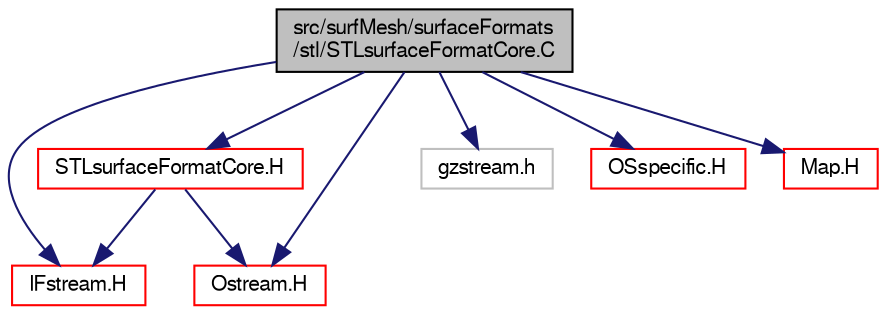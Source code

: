 digraph "src/surfMesh/surfaceFormats/stl/STLsurfaceFormatCore.C"
{
  bgcolor="transparent";
  edge [fontname="FreeSans",fontsize="10",labelfontname="FreeSans",labelfontsize="10"];
  node [fontname="FreeSans",fontsize="10",shape=record];
  Node0 [label="src/surfMesh/surfaceFormats\l/stl/STLsurfaceFormatCore.C",height=0.2,width=0.4,color="black", fillcolor="grey75", style="filled", fontcolor="black"];
  Node0 -> Node1 [color="midnightblue",fontsize="10",style="solid",fontname="FreeSans"];
  Node1 [label="STLsurfaceFormatCore.H",height=0.2,width=0.4,color="red",URL="$a15200.html"];
  Node1 -> Node157 [color="midnightblue",fontsize="10",style="solid",fontname="FreeSans"];
  Node157 [label="IFstream.H",height=0.2,width=0.4,color="red",URL="$a09059.html"];
  Node1 -> Node35 [color="midnightblue",fontsize="10",style="solid",fontname="FreeSans"];
  Node35 [label="Ostream.H",height=0.2,width=0.4,color="red",URL="$a09098.html"];
  Node0 -> Node159 [color="midnightblue",fontsize="10",style="solid",fontname="FreeSans"];
  Node159 [label="gzstream.h",height=0.2,width=0.4,color="grey75"];
  Node0 -> Node160 [color="midnightblue",fontsize="10",style="solid",fontname="FreeSans"];
  Node160 [label="OSspecific.H",height=0.2,width=0.4,color="red",URL="$a10370.html",tooltip="Functions used by OpenFOAM that are specific to POSIX compliant operating systems and need to be repl..."];
  Node0 -> Node164 [color="midnightblue",fontsize="10",style="solid",fontname="FreeSans"];
  Node164 [label="Map.H",height=0.2,width=0.4,color="red",URL="$a08489.html"];
  Node0 -> Node157 [color="midnightblue",fontsize="10",style="solid",fontname="FreeSans"];
  Node0 -> Node35 [color="midnightblue",fontsize="10",style="solid",fontname="FreeSans"];
}
